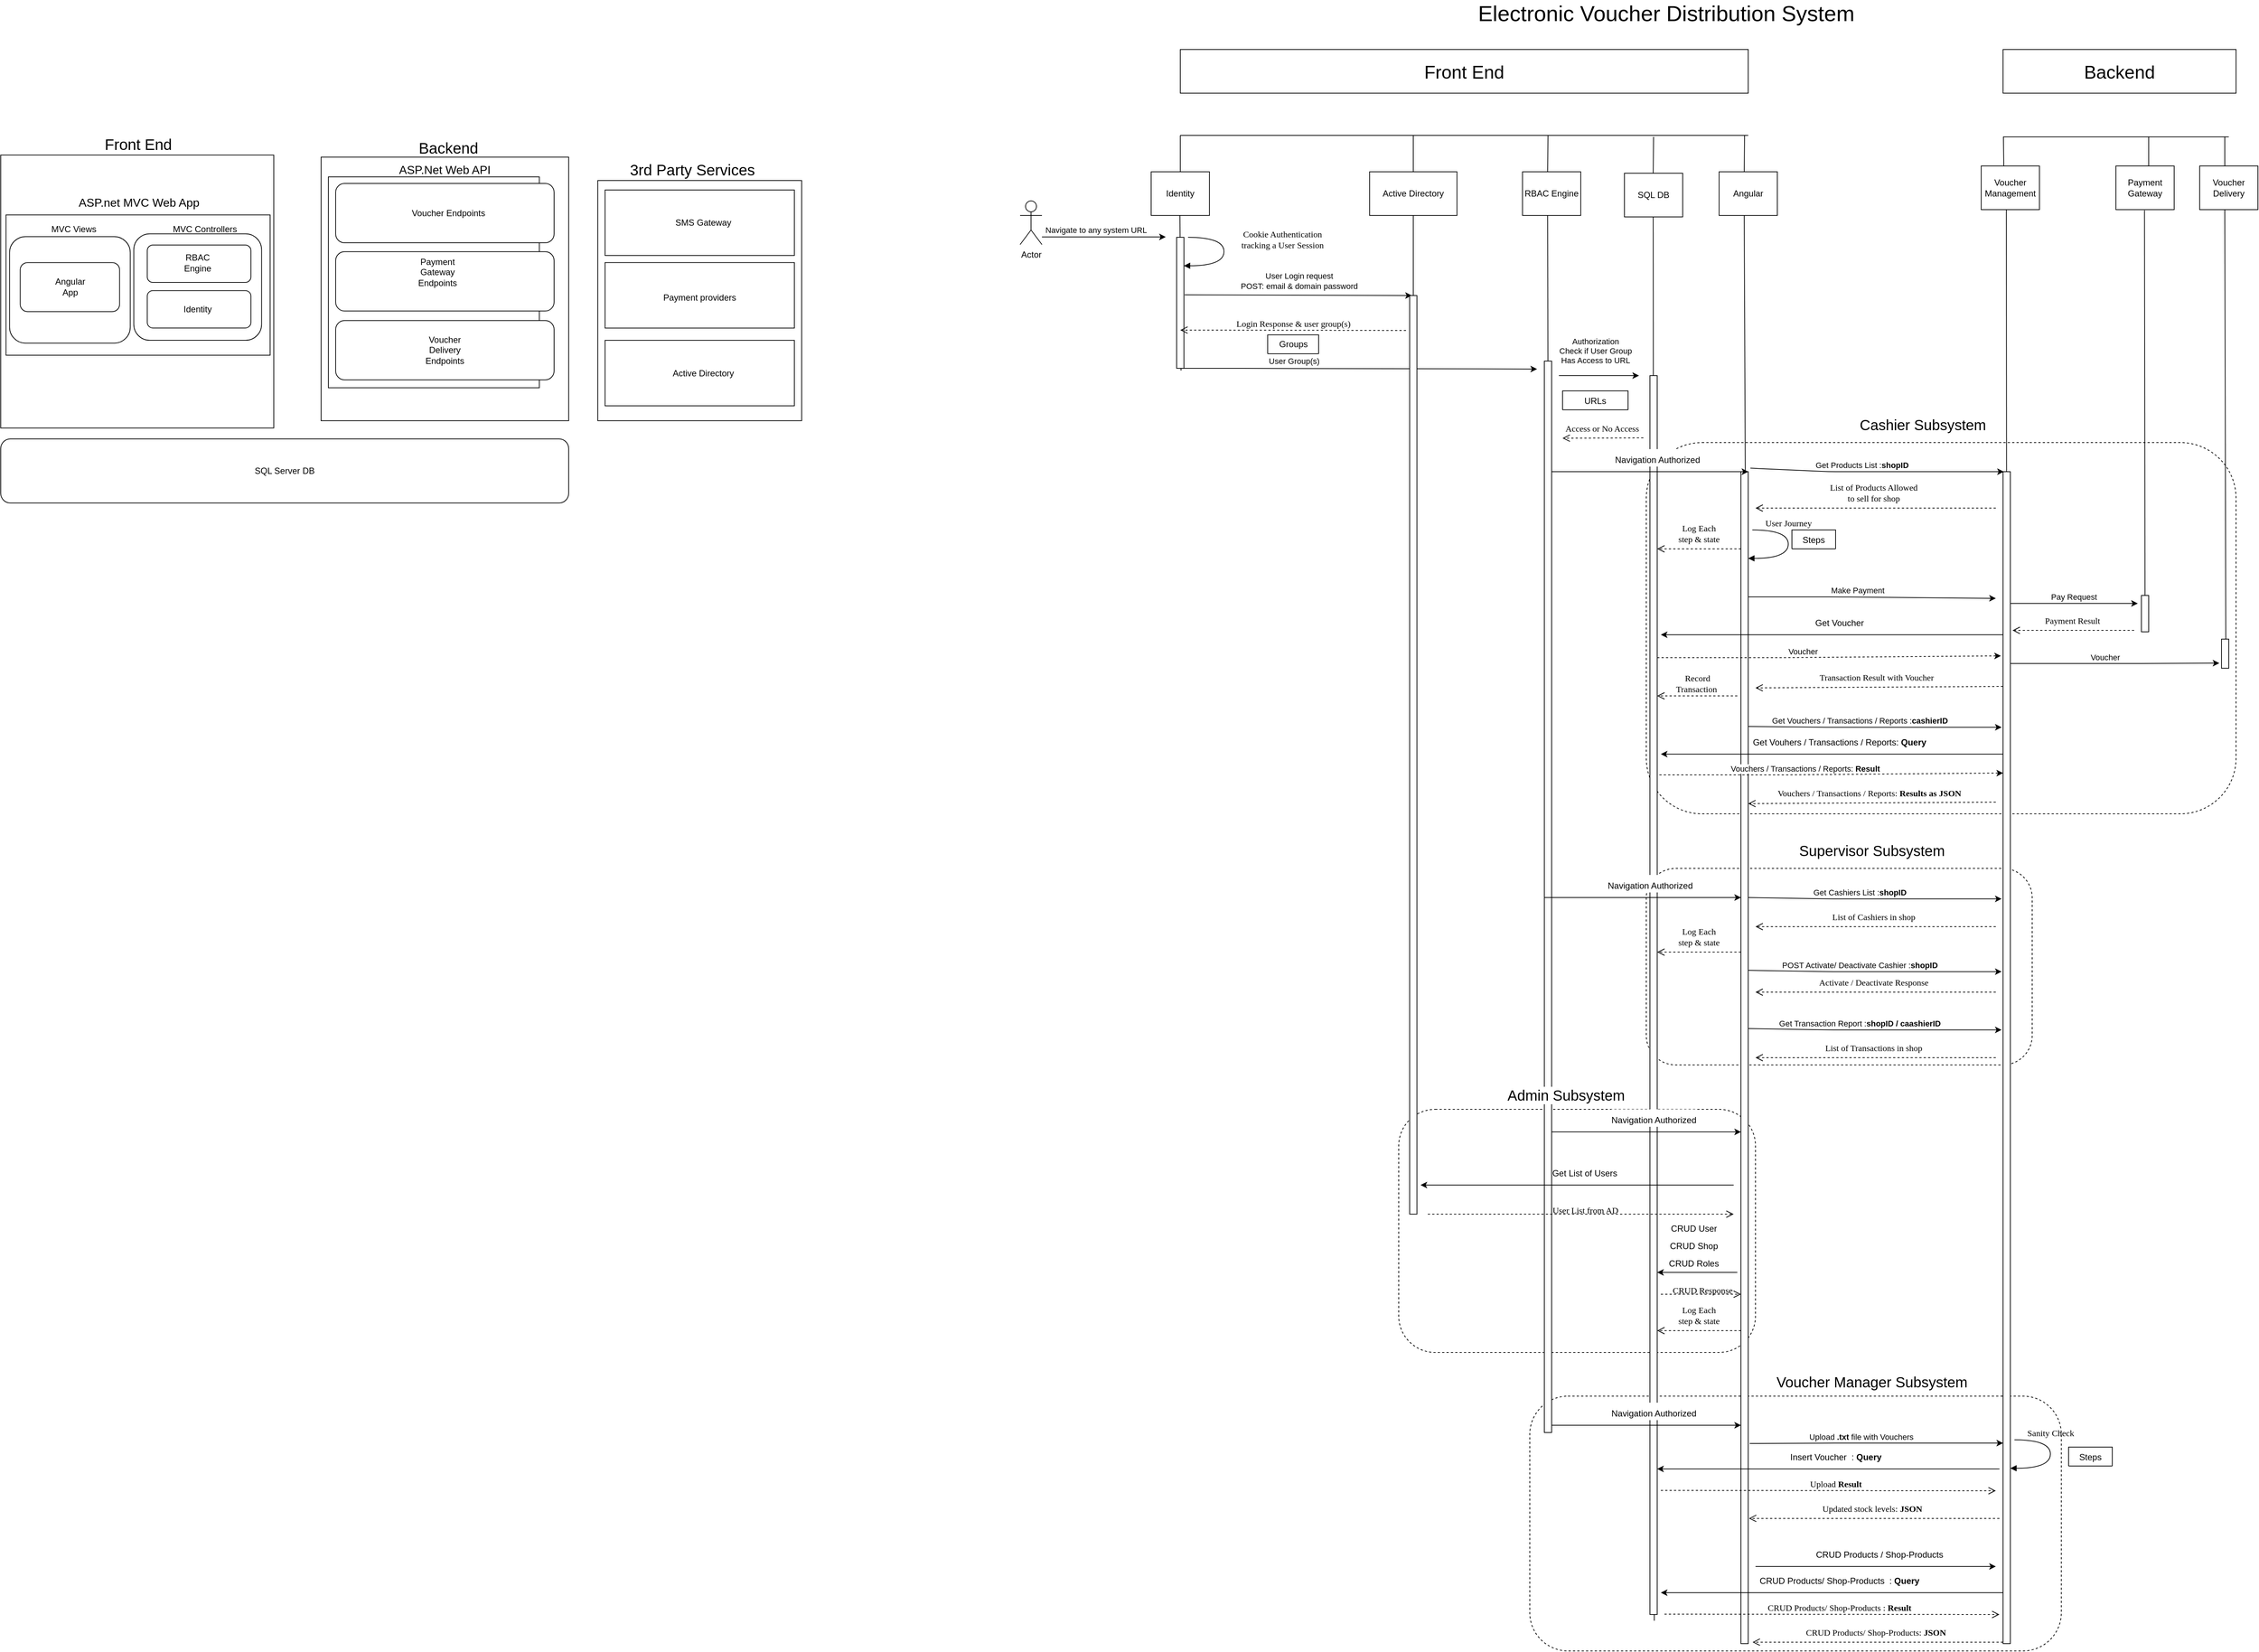 <mxfile version="14.8.2" type="github">
  <diagram name="Page-1" id="13e1069c-82ec-6db2-03f1-153e76fe0fe0">
    <mxGraphModel dx="3614" dy="758" grid="1" gridSize="10" guides="1" tooltips="1" connect="1" arrows="1" fold="1" page="1" pageScale="1" pageWidth="1100" pageHeight="850" background="none" math="0" shadow="0">
      <root>
        <mxCell id="0" />
        <mxCell id="1" parent="0" />
        <mxCell id="bgcfhRcrN70OolIX5EuU-1" value="" style="rounded=1;whiteSpace=wrap;html=1;dashed=1;strokeWidth=1;" vertex="1" parent="1">
          <mxGeometry x="-10" y="1930" width="730" height="350" as="geometry" />
        </mxCell>
        <mxCell id="qYF4PBTxODMIygtcWPnU-52" value="" style="rounded=0;whiteSpace=wrap;html=1;" parent="1" vertex="1">
          <mxGeometry x="-1290" y="260" width="280" height="330" as="geometry" />
        </mxCell>
        <mxCell id="eenLsQ4aqH-WwrhsEZGu-145" value="" style="rounded=1;whiteSpace=wrap;html=1;dashed=1;strokeWidth=1;" parent="1" vertex="1">
          <mxGeometry x="-190" y="1536" width="490" height="334" as="geometry" />
        </mxCell>
        <mxCell id="eenLsQ4aqH-WwrhsEZGu-140" value="" style="rounded=1;whiteSpace=wrap;html=1;dashed=1;strokeWidth=1;" parent="1" vertex="1">
          <mxGeometry x="150" y="1205" width="530" height="270" as="geometry" />
        </mxCell>
        <mxCell id="eenLsQ4aqH-WwrhsEZGu-64" value="" style="rounded=1;whiteSpace=wrap;html=1;dashed=1;strokeWidth=1;" parent="1" vertex="1">
          <mxGeometry x="150" y="620" width="810" height="510" as="geometry" />
        </mxCell>
        <mxCell id="eenLsQ4aqH-WwrhsEZGu-83" value="" style="endArrow=none;html=1;exitX=0.5;exitY=0.975;exitDx=0;exitDy=0;exitPerimeter=0;" parent="1" source="eenLsQ4aqH-WwrhsEZGu-71" edge="1">
          <mxGeometry width="50" height="50" relative="1" as="geometry">
            <mxPoint x="834" y="830" as="sourcePoint" />
            <mxPoint x="834.25" y="300.87" as="targetPoint" />
          </mxGeometry>
        </mxCell>
        <mxCell id="eenLsQ4aqH-WwrhsEZGu-84" value="" style="endArrow=none;html=1;exitX=0.6;exitY=1;exitDx=0;exitDy=0;exitPerimeter=0;" parent="1" source="eenLsQ4aqH-WwrhsEZGu-75" edge="1">
          <mxGeometry width="50" height="50" relative="1" as="geometry">
            <mxPoint x="945.25" y="828.13" as="sourcePoint" />
            <mxPoint x="944.5" y="300.0" as="targetPoint" />
          </mxGeometry>
        </mxCell>
        <mxCell id="eenLsQ4aqH-WwrhsEZGu-82" value="" style="endArrow=none;html=1;exitX=0.6;exitY=0.997;exitDx=0;exitDy=0;exitPerimeter=0;" parent="1" source="eenLsQ4aqH-WwrhsEZGu-60" edge="1">
          <mxGeometry width="50" height="50" relative="1" as="geometry">
            <mxPoint x="644.5" y="640" as="sourcePoint" />
            <mxPoint x="644.5" y="300" as="targetPoint" />
          </mxGeometry>
        </mxCell>
        <mxCell id="eenLsQ4aqH-WwrhsEZGu-1" value="Electronic Voucher Distribution System" style="text;html=1;strokeColor=none;fillColor=none;align=center;verticalAlign=middle;whiteSpace=wrap;rounded=0;fontSize=30;" parent="1" vertex="1">
          <mxGeometry x="-130" y="20" width="615" height="20" as="geometry" />
        </mxCell>
        <mxCell id="eenLsQ4aqH-WwrhsEZGu-3" value="Front End" style="rounded=0;whiteSpace=wrap;html=1;fontSize=25;" parent="1" vertex="1">
          <mxGeometry x="-490" y="80" width="780" height="60" as="geometry" />
        </mxCell>
        <mxCell id="eenLsQ4aqH-WwrhsEZGu-4" value="Backend" style="rounded=0;whiteSpace=wrap;html=1;fontSize=25;" parent="1" vertex="1">
          <mxGeometry x="640" y="80" width="320" height="60" as="geometry" />
        </mxCell>
        <mxCell id="eenLsQ4aqH-WwrhsEZGu-11" value="" style="endArrow=none;html=1;" parent="1" edge="1">
          <mxGeometry width="50" height="50" relative="1" as="geometry">
            <mxPoint x="640" y="200" as="sourcePoint" />
            <mxPoint x="950" y="200" as="targetPoint" />
            <Array as="points">
              <mxPoint x="800" y="200" />
            </Array>
          </mxGeometry>
        </mxCell>
        <mxCell id="eenLsQ4aqH-WwrhsEZGu-59" value="Voucher Management" style="rounded=0;whiteSpace=wrap;html=1;" parent="1" vertex="1">
          <mxGeometry x="610" y="240" width="80" height="60" as="geometry" />
        </mxCell>
        <mxCell id="eenLsQ4aqH-WwrhsEZGu-60" value="" style="html=1;points=[];perimeter=orthogonalPerimeter;rounded=0;shadow=0;comic=0;labelBackgroundColor=none;strokeWidth=1;fontFamily=Verdana;fontSize=12;align=center;" parent="1" vertex="1">
          <mxGeometry x="640" y="660" width="10" height="1610" as="geometry" />
        </mxCell>
        <mxCell id="eenLsQ4aqH-WwrhsEZGu-62" value="List of Products Allowed &lt;br&gt;to sell for shop" style="html=1;verticalAlign=bottom;endArrow=open;dashed=1;endSize=8;labelBackgroundColor=none;fontFamily=Verdana;fontSize=12;" parent="1" edge="1">
          <mxGeometry x="0.02" y="-4" relative="1" as="geometry">
            <mxPoint x="300" y="710" as="targetPoint" />
            <mxPoint x="630" y="710" as="sourcePoint" />
            <mxPoint as="offset" />
          </mxGeometry>
        </mxCell>
        <mxCell id="eenLsQ4aqH-WwrhsEZGu-67" value="Payment Gateway" style="rounded=0;whiteSpace=wrap;html=1;" parent="1" vertex="1">
          <mxGeometry x="795" y="240" width="80" height="60" as="geometry" />
        </mxCell>
        <mxCell id="eenLsQ4aqH-WwrhsEZGu-70" value="Voucher Delivery" style="rounded=0;whiteSpace=wrap;html=1;" parent="1" vertex="1">
          <mxGeometry x="910" y="240" width="80" height="60" as="geometry" />
        </mxCell>
        <mxCell id="eenLsQ4aqH-WwrhsEZGu-71" value="" style="html=1;points=[];perimeter=orthogonalPerimeter;rounded=0;shadow=0;comic=0;labelBackgroundColor=none;strokeWidth=1;fontFamily=Verdana;fontSize=12;align=center;" parent="1" vertex="1">
          <mxGeometry x="830" y="830" width="10" height="50" as="geometry" />
        </mxCell>
        <mxCell id="eenLsQ4aqH-WwrhsEZGu-74" value="Payment Result" style="html=1;verticalAlign=bottom;endArrow=open;dashed=1;endSize=8;labelBackgroundColor=none;fontFamily=Verdana;fontSize=12;" parent="1" edge="1">
          <mxGeometry x="0.02" y="-4" relative="1" as="geometry">
            <mxPoint x="653" y="878" as="targetPoint" />
            <mxPoint x="820" y="878" as="sourcePoint" />
            <mxPoint as="offset" />
          </mxGeometry>
        </mxCell>
        <mxCell id="eenLsQ4aqH-WwrhsEZGu-75" value="" style="html=1;points=[];perimeter=orthogonalPerimeter;rounded=0;shadow=0;comic=0;labelBackgroundColor=none;strokeWidth=1;fontFamily=Verdana;fontSize=12;align=center;" parent="1" vertex="1">
          <mxGeometry x="940" y="890" width="10" height="40" as="geometry" />
        </mxCell>
        <mxCell id="eenLsQ4aqH-WwrhsEZGu-76" value="" style="endArrow=classic;html=1;entryX=-0.3;entryY=0.475;entryDx=0;entryDy=0;entryPerimeter=0;" parent="1" edge="1">
          <mxGeometry width="50" height="50" relative="1" as="geometry">
            <mxPoint x="650" y="923.5" as="sourcePoint" />
            <mxPoint x="937" y="923" as="targetPoint" />
            <Array as="points">
              <mxPoint x="710" y="923.5" />
              <mxPoint x="820" y="923.5" />
            </Array>
          </mxGeometry>
        </mxCell>
        <mxCell id="eenLsQ4aqH-WwrhsEZGu-77" value="Voucher" style="edgeLabel;html=1;align=center;verticalAlign=middle;resizable=0;points=[];" parent="eenLsQ4aqH-WwrhsEZGu-76" vertex="1" connectable="0">
          <mxGeometry x="-0.238" y="-1" relative="1" as="geometry">
            <mxPoint x="20" y="-10" as="offset" />
          </mxGeometry>
        </mxCell>
        <mxCell id="eenLsQ4aqH-WwrhsEZGu-80" value="Transaction Result with Voucher" style="html=1;verticalAlign=bottom;endArrow=open;dashed=1;endSize=8;labelBackgroundColor=none;fontFamily=Verdana;fontSize=12;" parent="1" edge="1">
          <mxGeometry x="0.02" y="-4" relative="1" as="geometry">
            <mxPoint x="300" y="957" as="targetPoint" />
            <mxPoint x="640" y="955" as="sourcePoint" />
            <mxPoint as="offset" />
          </mxGeometry>
        </mxCell>
        <mxCell id="eenLsQ4aqH-WwrhsEZGu-61" value="" style="endArrow=classic;html=1;entryX=0.1;entryY=0;entryDx=0;entryDy=0;entryPerimeter=0;exitX=1.3;exitY=-0.003;exitDx=0;exitDy=0;exitPerimeter=0;" parent="1" source="eenLsQ4aqH-WwrhsEZGu-57" target="eenLsQ4aqH-WwrhsEZGu-60" edge="1">
          <mxGeometry x="290" y="251" width="50" height="50" as="geometry">
            <mxPoint x="340" y="660" as="sourcePoint" />
            <mxPoint x="550" y="660" as="targetPoint" />
            <Array as="points">
              <mxPoint x="400" y="660" />
            </Array>
          </mxGeometry>
        </mxCell>
        <mxCell id="eenLsQ4aqH-WwrhsEZGu-63" value="Get Products List :&lt;b&gt;shopID&lt;/b&gt;" style="edgeLabel;html=1;align=center;verticalAlign=middle;resizable=0;points=[];" parent="eenLsQ4aqH-WwrhsEZGu-61" vertex="1" connectable="0">
          <mxGeometry x="-0.238" y="-1" relative="1" as="geometry">
            <mxPoint x="20" y="-10" as="offset" />
          </mxGeometry>
        </mxCell>
        <mxCell id="eenLsQ4aqH-WwrhsEZGu-66" value="User Journey" style="html=1;verticalAlign=bottom;endArrow=block;labelBackgroundColor=none;fontFamily=Verdana;fontSize=12;elbow=vertical;edgeStyle=orthogonalEdgeStyle;curved=1;exitX=1.066;exitY=0.713;exitPerimeter=0;" parent="1" edge="1">
          <mxGeometry as="geometry">
            <mxPoint x="295.66" y="740.01" as="sourcePoint" />
            <mxPoint x="290" y="779.1" as="targetPoint" />
            <Array as="points">
              <mxPoint x="345" y="740.1" />
              <mxPoint x="345" y="779.1" />
            </Array>
            <mxPoint x="52" y="-20" as="offset" />
          </mxGeometry>
        </mxCell>
        <mxCell id="eenLsQ4aqH-WwrhsEZGu-72" value="" style="endArrow=classic;html=1;" parent="1" edge="1">
          <mxGeometry x="300" y="242" width="50" height="50" as="geometry">
            <mxPoint x="290" y="832" as="sourcePoint" />
            <mxPoint x="630" y="834" as="targetPoint" />
            <Array as="points">
              <mxPoint x="410" y="832" />
            </Array>
          </mxGeometry>
        </mxCell>
        <mxCell id="eenLsQ4aqH-WwrhsEZGu-73" value="Make Payment" style="edgeLabel;html=1;align=center;verticalAlign=middle;resizable=0;points=[];" parent="eenLsQ4aqH-WwrhsEZGu-72" vertex="1" connectable="0">
          <mxGeometry x="-0.238" y="-1" relative="1" as="geometry">
            <mxPoint x="20" y="-10" as="offset" />
          </mxGeometry>
        </mxCell>
        <mxCell id="eenLsQ4aqH-WwrhsEZGu-100" value="" style="endArrow=none;html=1;" parent="1" edge="1">
          <mxGeometry x="605.5" y="210" width="50" height="50" as="geometry">
            <mxPoint x="641" y="240" as="sourcePoint" />
            <mxPoint x="640.5" y="200" as="targetPoint" />
          </mxGeometry>
        </mxCell>
        <mxCell id="eenLsQ4aqH-WwrhsEZGu-101" value="" style="endArrow=none;html=1;" parent="1" edge="1">
          <mxGeometry x="804.5" y="210" width="50" height="50" as="geometry">
            <mxPoint x="840" y="240" as="sourcePoint" />
            <mxPoint x="840" y="200" as="targetPoint" />
          </mxGeometry>
        </mxCell>
        <mxCell id="eenLsQ4aqH-WwrhsEZGu-102" value="" style="endArrow=none;html=1;" parent="1" edge="1">
          <mxGeometry x="909" y="210" width="50" height="50" as="geometry">
            <mxPoint x="944.5" y="240" as="sourcePoint" />
            <mxPoint x="944.5" y="200" as="targetPoint" />
          </mxGeometry>
        </mxCell>
        <mxCell id="eenLsQ4aqH-WwrhsEZGu-65" value="Cashier Subsystem" style="text;html=1;strokeColor=none;fillColor=none;align=center;verticalAlign=middle;whiteSpace=wrap;rounded=0;fontSize=20;labelBackgroundColor=#ffffff;" parent="1" vertex="1">
          <mxGeometry x="330" y="575" width="400" height="40" as="geometry" />
        </mxCell>
        <mxCell id="eenLsQ4aqH-WwrhsEZGu-34" value="" style="endArrow=classic;html=1;exitX=1.1;exitY=0.439;exitDx=0;exitDy=0;exitPerimeter=0;" parent="1" source="eenLsQ4aqH-WwrhsEZGu-32" edge="1">
          <mxGeometry x="-680" y="214" width="50" height="50" as="geometry">
            <mxPoint x="-440" y="418" as="sourcePoint" />
            <mxPoint x="-172" y="418" as="targetPoint" />
          </mxGeometry>
        </mxCell>
        <mxCell id="eenLsQ4aqH-WwrhsEZGu-35" value="User Login request&lt;br&gt;POST: email &amp;amp; domain password" style="edgeLabel;html=1;align=center;verticalAlign=middle;resizable=0;points=[];" parent="eenLsQ4aqH-WwrhsEZGu-34" vertex="1" connectable="0">
          <mxGeometry x="0.028" y="1" relative="1" as="geometry">
            <mxPoint x="-4" y="-19" as="offset" />
          </mxGeometry>
        </mxCell>
        <mxCell id="eenLsQ4aqH-WwrhsEZGu-26" value="Actor" style="shape=umlActor;verticalLabelPosition=bottom;verticalAlign=top;html=1;outlineConnect=0;" parent="1" vertex="1">
          <mxGeometry x="-710" y="288" width="30" height="60" as="geometry" />
        </mxCell>
        <mxCell id="eenLsQ4aqH-WwrhsEZGu-27" value="" style="endArrow=classic;html=1;" parent="1" edge="1">
          <mxGeometry x="-710" y="207.5" width="50" height="50" as="geometry">
            <mxPoint x="-680" y="337.5" as="sourcePoint" />
            <mxPoint x="-510" y="337.5" as="targetPoint" />
          </mxGeometry>
        </mxCell>
        <mxCell id="eenLsQ4aqH-WwrhsEZGu-28" value="Navigate to any system URL" style="edgeLabel;html=1;align=center;verticalAlign=middle;resizable=0;points=[];" parent="eenLsQ4aqH-WwrhsEZGu-27" vertex="1" connectable="0">
          <mxGeometry x="-0.074" y="2" relative="1" as="geometry">
            <mxPoint x="-5" y="-8" as="offset" />
          </mxGeometry>
        </mxCell>
        <mxCell id="eenLsQ4aqH-WwrhsEZGu-17" value="" style="endArrow=none;html=1;" parent="1" edge="1">
          <mxGeometry x="-710" y="208" width="50" height="50" as="geometry">
            <mxPoint x="-490" y="248" as="sourcePoint" />
            <mxPoint x="-490" y="198" as="targetPoint" />
          </mxGeometry>
        </mxCell>
        <mxCell id="eenLsQ4aqH-WwrhsEZGu-20" value="Identity" style="rounded=0;whiteSpace=wrap;html=1;" parent="1" vertex="1">
          <mxGeometry x="-530" y="248" width="80" height="60" as="geometry" />
        </mxCell>
        <mxCell id="eenLsQ4aqH-WwrhsEZGu-24" value="" style="endArrow=none;html=1;exitX=0.6;exitY=1.017;exitDx=0;exitDy=0;exitPerimeter=0;" parent="1" source="eenLsQ4aqH-WwrhsEZGu-32" edge="1">
          <mxGeometry x="-710" y="208" width="50" height="50" as="geometry">
            <mxPoint x="-490.5" y="568" as="sourcePoint" />
            <mxPoint x="-490.5" y="308" as="targetPoint" />
          </mxGeometry>
        </mxCell>
        <mxCell id="eenLsQ4aqH-WwrhsEZGu-32" value="" style="html=1;points=[];perimeter=orthogonalPerimeter;rounded=0;shadow=0;comic=0;labelBackgroundColor=none;strokeWidth=1;fontFamily=Verdana;fontSize=12;align=center;" parent="1" vertex="1">
          <mxGeometry x="-495" y="338" width="10" height="180" as="geometry" />
        </mxCell>
        <mxCell id="eenLsQ4aqH-WwrhsEZGu-31" value="Cookie Authentication &lt;br&gt;tracking a User Session" style="html=1;verticalAlign=bottom;endArrow=block;labelBackgroundColor=none;fontFamily=Verdana;fontSize=12;elbow=vertical;edgeStyle=orthogonalEdgeStyle;curved=1;exitX=1.066;exitY=0.713;exitPerimeter=0;" parent="1" edge="1">
          <mxGeometry x="-430" y="8" as="geometry">
            <mxPoint x="-479.34" y="338.01" as="sourcePoint" />
            <mxPoint x="-485" y="377.1" as="targetPoint" />
            <Array as="points">
              <mxPoint x="-430" y="338.1" />
              <mxPoint x="-430" y="377.1" />
            </Array>
            <mxPoint x="132" as="offset" />
          </mxGeometry>
        </mxCell>
        <mxCell id="eenLsQ4aqH-WwrhsEZGu-41" value="" style="endArrow=classic;html=1;" parent="1" edge="1">
          <mxGeometry x="-710" y="238" width="50" height="50" as="geometry">
            <mxPoint x="-485" y="518" as="sourcePoint" />
            <mxPoint y="519" as="targetPoint" />
            <Array as="points">
              <mxPoint x="-415" y="518" />
            </Array>
          </mxGeometry>
        </mxCell>
        <mxCell id="eenLsQ4aqH-WwrhsEZGu-48" value="User Group(s)" style="edgeLabel;html=1;align=center;verticalAlign=middle;resizable=0;points=[];" parent="eenLsQ4aqH-WwrhsEZGu-41" vertex="1" connectable="0">
          <mxGeometry x="-0.368" y="1" relative="1" as="geometry">
            <mxPoint x="-3" y="-9" as="offset" />
          </mxGeometry>
        </mxCell>
        <mxCell id="eenLsQ4aqH-WwrhsEZGu-10" value="" style="endArrow=none;html=1;" parent="1" edge="1">
          <mxGeometry x="-710" y="198" width="50" height="50" as="geometry">
            <mxPoint x="-490" y="198" as="sourcePoint" />
            <mxPoint x="290" y="198" as="targetPoint" />
            <Array as="points">
              <mxPoint x="-250" y="198" />
            </Array>
          </mxGeometry>
        </mxCell>
        <mxCell id="eenLsQ4aqH-WwrhsEZGu-96" value="" style="endArrow=none;html=1;" parent="1" edge="1">
          <mxGeometry x="-710" y="198" width="50" height="50" as="geometry">
            <mxPoint x="-170" y="248" as="sourcePoint" />
            <mxPoint x="-170" y="198" as="targetPoint" />
          </mxGeometry>
        </mxCell>
        <mxCell id="eenLsQ4aqH-WwrhsEZGu-49" value="" style="endArrow=none;html=1;" parent="1" edge="1">
          <mxGeometry x="250" y="208" width="50" height="50" as="geometry">
            <mxPoint x="284.5" y="248" as="sourcePoint" />
            <mxPoint x="285" y="198" as="targetPoint" />
          </mxGeometry>
        </mxCell>
        <mxCell id="eenLsQ4aqH-WwrhsEZGu-50" value="Angular" style="rounded=0;whiteSpace=wrap;html=1;container=0;" parent="1" vertex="1">
          <mxGeometry x="250" y="248" width="80" height="60" as="geometry" />
        </mxCell>
        <mxCell id="eenLsQ4aqH-WwrhsEZGu-51" value="" style="endArrow=none;html=1;exitX=0.6;exitY=0.007;exitDx=0;exitDy=0;exitPerimeter=0;" parent="1" source="eenLsQ4aqH-WwrhsEZGu-57" edge="1">
          <mxGeometry x="250" y="208" width="50" height="50" as="geometry">
            <mxPoint x="284.5" y="648" as="sourcePoint" />
            <mxPoint x="284.5" y="308" as="targetPoint" />
          </mxGeometry>
        </mxCell>
        <mxCell id="eenLsQ4aqH-WwrhsEZGu-57" value="" style="html=1;points=[];perimeter=orthogonalPerimeter;rounded=0;shadow=0;comic=0;labelBackgroundColor=none;strokeWidth=1;fontFamily=Verdana;fontSize=12;align=center;container=0;" parent="1" vertex="1">
          <mxGeometry x="280" y="660" width="10" height="1610" as="geometry" />
        </mxCell>
        <mxCell id="eenLsQ4aqH-WwrhsEZGu-18" value="" style="endArrow=none;html=1;" parent="1" edge="1">
          <mxGeometry x="-20" y="208" width="50" height="50" as="geometry">
            <mxPoint x="14.5" y="248" as="sourcePoint" />
            <mxPoint x="15" y="198" as="targetPoint" />
          </mxGeometry>
        </mxCell>
        <mxCell id="eenLsQ4aqH-WwrhsEZGu-21" value="RBAC Engine" style="rounded=0;whiteSpace=wrap;html=1;" parent="1" vertex="1">
          <mxGeometry x="-20" y="248" width="80" height="60" as="geometry" />
        </mxCell>
        <mxCell id="eenLsQ4aqH-WwrhsEZGu-40" value="" style="endArrow=none;html=1;" parent="1" edge="1">
          <mxGeometry x="-20" y="208" width="50" height="50" as="geometry">
            <mxPoint x="15" y="548" as="sourcePoint" />
            <mxPoint x="14.5" y="308" as="targetPoint" />
          </mxGeometry>
        </mxCell>
        <mxCell id="eenLsQ4aqH-WwrhsEZGu-43" value="Authorization&lt;br&gt;Check if User Group&lt;br&gt;Has Access to URL" style="edgeLabel;html=1;align=center;verticalAlign=middle;resizable=0;points=[];" parent="1" vertex="1" connectable="0">
          <mxGeometry x="79.999" y="493.996" as="geometry" />
        </mxCell>
        <mxCell id="eenLsQ4aqH-WwrhsEZGu-52" value="" style="endArrow=classic;html=1;" parent="1" edge="1">
          <mxGeometry x="-20" y="208" width="50" height="50" as="geometry">
            <mxPoint x="30" y="528" as="sourcePoint" />
            <mxPoint x="140" y="528" as="targetPoint" />
            <Array as="points" />
          </mxGeometry>
        </mxCell>
        <mxCell id="eenLsQ4aqH-WwrhsEZGu-56" value="" style="html=1;points=[];perimeter=orthogonalPerimeter;rounded=0;shadow=0;comic=0;labelBackgroundColor=none;strokeWidth=1;fontFamily=Verdana;fontSize=12;align=center;" parent="1" vertex="1">
          <mxGeometry x="10" y="508" width="10" height="1472" as="geometry" />
        </mxCell>
        <mxCell id="eenLsQ4aqH-WwrhsEZGu-22" value="Active Directory" style="rounded=0;whiteSpace=wrap;html=1;" parent="1" vertex="1">
          <mxGeometry x="-230" y="248" width="120" height="60" as="geometry" />
        </mxCell>
        <mxCell id="eenLsQ4aqH-WwrhsEZGu-23" value="" style="endArrow=none;html=1;" parent="1" edge="1">
          <mxGeometry x="-230" y="248" width="50" height="50" as="geometry">
            <mxPoint x="-170" y="468" as="sourcePoint" />
            <mxPoint x="-170" y="308" as="targetPoint" />
          </mxGeometry>
        </mxCell>
        <mxCell id="eenLsQ4aqH-WwrhsEZGu-37" value="" style="html=1;points=[];perimeter=orthogonalPerimeter;rounded=0;shadow=0;comic=0;labelBackgroundColor=none;strokeWidth=1;fontFamily=Verdana;fontSize=12;align=center;" parent="1" vertex="1">
          <mxGeometry x="-175" y="418" width="10" height="1262" as="geometry" />
        </mxCell>
        <mxCell id="eenLsQ4aqH-WwrhsEZGu-39" value="Login Response &amp;amp; user group(s)" style="html=1;verticalAlign=bottom;endArrow=open;dashed=1;endSize=8;labelBackgroundColor=none;fontFamily=Verdana;fontSize=12;entryX=0.5;entryY=0.708;entryDx=0;entryDy=0;entryPerimeter=0;" parent="1" target="eenLsQ4aqH-WwrhsEZGu-32" edge="1">
          <mxGeometry x="-230" y="248" as="geometry">
            <mxPoint x="-400" y="465.5" as="targetPoint" />
            <mxPoint x="-180" y="466" as="sourcePoint" />
            <mxPoint as="offset" />
          </mxGeometry>
        </mxCell>
        <mxCell id="eenLsQ4aqH-WwrhsEZGu-116" value="SQL DB" style="rounded=0;whiteSpace=wrap;html=1;container=0;" parent="1" vertex="1">
          <mxGeometry x="120" y="250" width="80" height="60" as="geometry" />
        </mxCell>
        <mxCell id="eenLsQ4aqH-WwrhsEZGu-117" value="" style="endArrow=none;html=1;" parent="1" edge="1">
          <mxGeometry x="125" y="210" width="50" height="50" as="geometry">
            <mxPoint x="159.5" y="250" as="sourcePoint" />
            <mxPoint x="160" y="200" as="targetPoint" />
          </mxGeometry>
        </mxCell>
        <mxCell id="eenLsQ4aqH-WwrhsEZGu-118" value="" style="endArrow=none;html=1;exitX=0.6;exitY=1.005;exitDx=0;exitDy=0;exitPerimeter=0;" parent="1" source="eenLsQ4aqH-WwrhsEZGu-119" edge="1">
          <mxGeometry x="125" y="210" width="50" height="50" as="geometry">
            <mxPoint x="159.5" y="650" as="sourcePoint" />
            <mxPoint x="159.5" y="310" as="targetPoint" />
          </mxGeometry>
        </mxCell>
        <mxCell id="eenLsQ4aqH-WwrhsEZGu-119" value="" style="html=1;points=[];perimeter=orthogonalPerimeter;rounded=0;shadow=0;comic=0;labelBackgroundColor=none;strokeWidth=1;fontFamily=Verdana;fontSize=12;align=center;container=0;" parent="1" vertex="1">
          <mxGeometry x="155" y="528" width="10" height="1702" as="geometry" />
        </mxCell>
        <mxCell id="eenLsQ4aqH-WwrhsEZGu-120" value="Access or No Access" style="html=1;verticalAlign=bottom;endArrow=open;dashed=1;endSize=8;labelBackgroundColor=none;fontFamily=Verdana;fontSize=12;exitX=0.1;exitY=0.172;exitDx=0;exitDy=0;exitPerimeter=0;" parent="1" edge="1">
          <mxGeometry x="0.02" y="-4" relative="1" as="geometry">
            <mxPoint x="35" y="614" as="targetPoint" />
            <mxPoint x="146" y="613.5" as="sourcePoint" />
            <mxPoint as="offset" />
          </mxGeometry>
        </mxCell>
        <mxCell id="eenLsQ4aqH-WwrhsEZGu-121" value="" style="endArrow=classic;html=1;" parent="1" edge="1">
          <mxGeometry x="-30" y="340" width="50" height="50" as="geometry">
            <mxPoint x="20" y="660" as="sourcePoint" />
            <mxPoint x="290" y="660" as="targetPoint" />
            <Array as="points" />
          </mxGeometry>
        </mxCell>
        <mxCell id="eenLsQ4aqH-WwrhsEZGu-122" value="&lt;font style=&quot;font-size: 12px&quot;&gt;Navigation Authorized&lt;/font&gt;" style="edgeLabel;html=1;align=center;verticalAlign=middle;resizable=0;points=[];fontSize=20;" parent="eenLsQ4aqH-WwrhsEZGu-121" vertex="1" connectable="0">
          <mxGeometry relative="1" as="geometry">
            <mxPoint x="10" y="-20" as="offset" />
          </mxGeometry>
        </mxCell>
        <mxCell id="eenLsQ4aqH-WwrhsEZGu-123" value="Log Each &lt;br&gt;step &amp;amp; state" style="html=1;verticalAlign=bottom;endArrow=open;dashed=1;endSize=8;labelBackgroundColor=none;fontFamily=Verdana;fontSize=12;" parent="1" edge="1">
          <mxGeometry x="0.02" y="-4" relative="1" as="geometry">
            <mxPoint x="165" y="766.0" as="targetPoint" />
            <mxPoint x="280" y="766" as="sourcePoint" />
            <mxPoint as="offset" />
          </mxGeometry>
        </mxCell>
        <mxCell id="eenLsQ4aqH-WwrhsEZGu-124" value="Record &lt;br&gt;Transaction&amp;nbsp;" style="html=1;verticalAlign=bottom;endArrow=open;dashed=1;endSize=8;labelBackgroundColor=none;fontFamily=Verdana;fontSize=12;" parent="1" edge="1">
          <mxGeometry relative="1" as="geometry">
            <mxPoint x="165" y="968" as="targetPoint" />
            <mxPoint x="275" y="968" as="sourcePoint" />
            <mxPoint as="offset" />
          </mxGeometry>
        </mxCell>
        <mxCell id="eenLsQ4aqH-WwrhsEZGu-44" value="Groups" style="swimlane;fontStyle=0;childLayout=stackLayout;horizontal=1;startSize=26;horizontalStack=0;resizeParent=1;resizeParentMax=0;resizeLast=0;collapsible=1;marginBottom=0;labelBackgroundColor=#ffffff;html=1;" parent="1" vertex="1" collapsed="1">
          <mxGeometry x="-370" y="472" width="70" height="26" as="geometry">
            <mxRectangle x="-370" y="472" width="140" height="80" as="alternateBounds" />
          </mxGeometry>
        </mxCell>
        <mxCell id="eenLsQ4aqH-WwrhsEZGu-45" value="Cashier&#xa;Supervisor&#xa;Admin" style="text;strokeColor=none;fillColor=none;align=left;verticalAlign=top;spacingLeft=4;spacingRight=4;overflow=hidden;rotatable=0;points=[[0,0.5],[1,0.5]];portConstraint=eastwest;labelBackgroundColor=#ffffff;" parent="eenLsQ4aqH-WwrhsEZGu-44" vertex="1">
          <mxGeometry y="26" width="70" height="54" as="geometry" />
        </mxCell>
        <mxCell id="eenLsQ4aqH-WwrhsEZGu-54" value="URLs" style="swimlane;fontStyle=0;childLayout=stackLayout;horizontal=1;startSize=26;horizontalStack=0;resizeParent=1;resizeParentMax=0;resizeLast=0;collapsible=1;marginBottom=0;labelBackgroundColor=#FFFFFF;" parent="1" vertex="1" collapsed="1">
          <mxGeometry x="35" y="549" width="90" height="26" as="geometry">
            <mxRectangle x="35" y="549" width="140" height="420" as="alternateBounds" />
          </mxGeometry>
        </mxCell>
        <mxCell id="eenLsQ4aqH-WwrhsEZGu-55" value="Cashier&#xa;    /Shop/Index&#xa;    /Shop/Cart&#xa;    /Shop/Pay&#xa;    /Shop/Voucher&#xa;    /Shop/PrintReciept&#xa;    /Shop/Reports&#xa;    /Shop/DayEnd&#xa;&#xa;Supervisor&#xa;    /Supervisor/Index&#xa;    /Supervisor/Shop&#xa;    /Supervisor/Reports&#xa;&#xa;Admin&#xa;    /Admin/Index&#xa;    /Admin/Users&#xa;    /Admin/Roles&#xa;    /Admin/Shops&#xa;    /Admin/Cashiers&#xa;    /Admin/Supervisors&#xa;    /Admin/Finance&#xa;&#xa;" style="text;strokeColor=none;fillColor=none;align=left;verticalAlign=top;spacingLeft=4;spacingRight=4;overflow=hidden;rotatable=0;points=[[0,0.5],[1,0.5]];portConstraint=eastwest;labelBackgroundColor=#ffffff;whiteSpace=wrap;" parent="eenLsQ4aqH-WwrhsEZGu-54" vertex="1">
          <mxGeometry y="26" width="90" height="394" as="geometry" />
        </mxCell>
        <mxCell id="eenLsQ4aqH-WwrhsEZGu-126" value="" style="endArrow=classic;html=1;entryX=0.1;entryY=0;entryDx=0;entryDy=0;entryPerimeter=0;exitX=1.3;exitY=-0.003;exitDx=0;exitDy=0;exitPerimeter=0;" parent="1" edge="1">
          <mxGeometry x="287" y="602.17" width="50" height="50" as="geometry">
            <mxPoint x="290" y="1010" as="sourcePoint" />
            <mxPoint x="638" y="1011.17" as="targetPoint" />
            <Array as="points">
              <mxPoint x="397" y="1011.17" />
            </Array>
          </mxGeometry>
        </mxCell>
        <mxCell id="eenLsQ4aqH-WwrhsEZGu-127" value="Get Vouchers / Transactions / Reports :&lt;b&gt;cashierID&lt;/b&gt;" style="edgeLabel;html=1;align=center;verticalAlign=middle;resizable=0;points=[];" parent="eenLsQ4aqH-WwrhsEZGu-126" vertex="1" connectable="0">
          <mxGeometry x="-0.238" y="-1" relative="1" as="geometry">
            <mxPoint x="20" y="-10" as="offset" />
          </mxGeometry>
        </mxCell>
        <mxCell id="eenLsQ4aqH-WwrhsEZGu-128" value="Vouchers / Transactions / Reports: &lt;b&gt;Results as JSON&lt;/b&gt;" style="html=1;verticalAlign=bottom;endArrow=open;dashed=1;endSize=8;labelBackgroundColor=none;fontFamily=Verdana;fontSize=12;" parent="1" edge="1">
          <mxGeometry x="0.02" y="-4" relative="1" as="geometry">
            <mxPoint x="290" y="1116" as="targetPoint" />
            <mxPoint x="630" y="1114" as="sourcePoint" />
            <mxPoint as="offset" />
          </mxGeometry>
        </mxCell>
        <mxCell id="eenLsQ4aqH-WwrhsEZGu-129" value="" style="endArrow=classic;html=1;" parent="1" edge="1">
          <mxGeometry x="-40" y="925" width="50" height="50" as="geometry">
            <mxPoint x="10" y="1245" as="sourcePoint" />
            <mxPoint x="280" y="1245" as="targetPoint" />
            <Array as="points" />
          </mxGeometry>
        </mxCell>
        <mxCell id="eenLsQ4aqH-WwrhsEZGu-130" value="&lt;font style=&quot;font-size: 12px&quot;&gt;Navigation Authorized&lt;/font&gt;" style="edgeLabel;html=1;align=center;verticalAlign=middle;resizable=0;points=[];fontSize=20;" parent="eenLsQ4aqH-WwrhsEZGu-129" vertex="1" connectable="0">
          <mxGeometry relative="1" as="geometry">
            <mxPoint x="10" y="-20" as="offset" />
          </mxGeometry>
        </mxCell>
        <mxCell id="eenLsQ4aqH-WwrhsEZGu-131" value="" style="endArrow=classic;html=1;entryX=0.1;entryY=0;entryDx=0;entryDy=0;entryPerimeter=0;exitX=1.3;exitY=-0.003;exitDx=0;exitDy=0;exitPerimeter=0;" parent="1" edge="1">
          <mxGeometry x="287" y="837.86" width="50" height="50" as="geometry">
            <mxPoint x="290" y="1245" as="sourcePoint" />
            <mxPoint x="638" y="1246.86" as="targetPoint" />
            <Array as="points">
              <mxPoint x="397" y="1246.86" />
            </Array>
          </mxGeometry>
        </mxCell>
        <mxCell id="eenLsQ4aqH-WwrhsEZGu-132" value="Get Cashiers List :&lt;b&gt;shopID&lt;/b&gt;" style="edgeLabel;html=1;align=center;verticalAlign=middle;resizable=0;points=[];" parent="eenLsQ4aqH-WwrhsEZGu-131" vertex="1" connectable="0">
          <mxGeometry x="-0.238" y="-1" relative="1" as="geometry">
            <mxPoint x="20" y="-10" as="offset" />
          </mxGeometry>
        </mxCell>
        <mxCell id="eenLsQ4aqH-WwrhsEZGu-133" value="List of Cashiers in&amp;nbsp;shop" style="html=1;verticalAlign=bottom;endArrow=open;dashed=1;endSize=8;labelBackgroundColor=none;fontFamily=Verdana;fontSize=12;" parent="1" edge="1">
          <mxGeometry x="0.02" y="-4" relative="1" as="geometry">
            <mxPoint x="300" y="1285" as="targetPoint" />
            <mxPoint x="630" y="1285" as="sourcePoint" />
            <mxPoint as="offset" />
          </mxGeometry>
        </mxCell>
        <mxCell id="eenLsQ4aqH-WwrhsEZGu-134" value="" style="endArrow=classic;html=1;entryX=0.1;entryY=0;entryDx=0;entryDy=0;entryPerimeter=0;exitX=1.3;exitY=-0.003;exitDx=0;exitDy=0;exitPerimeter=0;" parent="1" edge="1">
          <mxGeometry x="287" y="937.86" width="50" height="50" as="geometry">
            <mxPoint x="290" y="1345" as="sourcePoint" />
            <mxPoint x="638" y="1346.86" as="targetPoint" />
            <Array as="points">
              <mxPoint x="397" y="1346.86" />
            </Array>
          </mxGeometry>
        </mxCell>
        <mxCell id="eenLsQ4aqH-WwrhsEZGu-135" value="POST Activate/ Deactivate Cashier :&lt;b&gt;shopID&lt;/b&gt;" style="edgeLabel;html=1;align=center;verticalAlign=middle;resizable=0;points=[];" parent="eenLsQ4aqH-WwrhsEZGu-134" vertex="1" connectable="0">
          <mxGeometry x="-0.238" y="-1" relative="1" as="geometry">
            <mxPoint x="20" y="-10" as="offset" />
          </mxGeometry>
        </mxCell>
        <mxCell id="eenLsQ4aqH-WwrhsEZGu-136" value="Activate / Deactivate Response" style="html=1;verticalAlign=bottom;endArrow=open;dashed=1;endSize=8;labelBackgroundColor=none;fontFamily=Verdana;fontSize=12;" parent="1" edge="1">
          <mxGeometry x="0.02" y="-4" relative="1" as="geometry">
            <mxPoint x="300" y="1375" as="targetPoint" />
            <mxPoint x="630" y="1375" as="sourcePoint" />
            <mxPoint as="offset" />
          </mxGeometry>
        </mxCell>
        <mxCell id="eenLsQ4aqH-WwrhsEZGu-137" value="" style="endArrow=classic;html=1;entryX=0.1;entryY=0;entryDx=0;entryDy=0;entryPerimeter=0;exitX=1.3;exitY=-0.003;exitDx=0;exitDy=0;exitPerimeter=0;" parent="1" edge="1">
          <mxGeometry x="287" y="1017.86" width="50" height="50" as="geometry">
            <mxPoint x="290" y="1425" as="sourcePoint" />
            <mxPoint x="638" y="1426.86" as="targetPoint" />
            <Array as="points">
              <mxPoint x="397" y="1426.86" />
            </Array>
          </mxGeometry>
        </mxCell>
        <mxCell id="eenLsQ4aqH-WwrhsEZGu-138" value="Get Transaction Report :&lt;b&gt;shopID / caashierID&lt;/b&gt;" style="edgeLabel;html=1;align=center;verticalAlign=middle;resizable=0;points=[];" parent="eenLsQ4aqH-WwrhsEZGu-137" vertex="1" connectable="0">
          <mxGeometry x="-0.238" y="-1" relative="1" as="geometry">
            <mxPoint x="20" y="-10" as="offset" />
          </mxGeometry>
        </mxCell>
        <mxCell id="eenLsQ4aqH-WwrhsEZGu-139" value="List of Transactions in&amp;nbsp;shop" style="html=1;verticalAlign=bottom;endArrow=open;dashed=1;endSize=8;labelBackgroundColor=none;fontFamily=Verdana;fontSize=12;" parent="1" edge="1">
          <mxGeometry x="0.02" y="-4" relative="1" as="geometry">
            <mxPoint x="300" y="1465" as="targetPoint" />
            <mxPoint x="630" y="1465" as="sourcePoint" />
            <mxPoint as="offset" />
          </mxGeometry>
        </mxCell>
        <mxCell id="eenLsQ4aqH-WwrhsEZGu-141" value="Log Each &lt;br&gt;step &amp;amp; state" style="html=1;verticalAlign=bottom;endArrow=open;dashed=1;endSize=8;labelBackgroundColor=none;fontFamily=Verdana;fontSize=12;" parent="1" edge="1">
          <mxGeometry x="0.02" y="-4" relative="1" as="geometry">
            <mxPoint x="165" y="1320" as="targetPoint" />
            <mxPoint x="280" y="1320" as="sourcePoint" />
            <mxPoint as="offset" />
          </mxGeometry>
        </mxCell>
        <mxCell id="eenLsQ4aqH-WwrhsEZGu-142" value="Supervisor Subsystem" style="text;html=1;strokeColor=none;fillColor=none;align=center;verticalAlign=middle;whiteSpace=wrap;rounded=0;fontSize=20;labelBackgroundColor=#ffffff;" parent="1" vertex="1">
          <mxGeometry x="260" y="1160" width="400" height="40" as="geometry" />
        </mxCell>
        <mxCell id="eenLsQ4aqH-WwrhsEZGu-143" value="" style="endArrow=classic;html=1;" parent="1" edge="1">
          <mxGeometry x="-30" y="1247" width="50" height="50" as="geometry">
            <mxPoint x="20" y="1567" as="sourcePoint" />
            <mxPoint x="280" y="1567" as="targetPoint" />
            <Array as="points" />
          </mxGeometry>
        </mxCell>
        <mxCell id="eenLsQ4aqH-WwrhsEZGu-144" value="&lt;font style=&quot;font-size: 12px&quot;&gt;Navigation Authorized&lt;/font&gt;" style="edgeLabel;html=1;align=center;verticalAlign=middle;resizable=0;points=[];fontSize=20;" parent="eenLsQ4aqH-WwrhsEZGu-143" vertex="1" connectable="0">
          <mxGeometry relative="1" as="geometry">
            <mxPoint x="10" y="-20" as="offset" />
          </mxGeometry>
        </mxCell>
        <mxCell id="eenLsQ4aqH-WwrhsEZGu-154" value="Log Each &lt;br&gt;step &amp;amp; state" style="html=1;verticalAlign=bottom;endArrow=open;dashed=1;endSize=8;labelBackgroundColor=none;fontFamily=Verdana;fontSize=12;" parent="1" edge="1">
          <mxGeometry x="0.02" y="-4" relative="1" as="geometry">
            <mxPoint x="165" y="1840" as="targetPoint" />
            <mxPoint x="280" y="1840" as="sourcePoint" />
            <mxPoint as="offset" />
          </mxGeometry>
        </mxCell>
        <mxCell id="eenLsQ4aqH-WwrhsEZGu-155" value="" style="endArrow=classic;html=1;" parent="1" edge="1">
          <mxGeometry x="-110" y="1320" width="50" height="50" as="geometry">
            <mxPoint x="270" y="1640" as="sourcePoint" />
            <mxPoint x="-160" y="1640" as="targetPoint" />
            <Array as="points" />
          </mxGeometry>
        </mxCell>
        <mxCell id="eenLsQ4aqH-WwrhsEZGu-156" value="&lt;font style=&quot;font-size: 12px&quot;&gt;Get List of Users&lt;/font&gt;" style="edgeLabel;html=1;align=center;verticalAlign=middle;resizable=0;points=[];fontSize=20;" parent="eenLsQ4aqH-WwrhsEZGu-155" vertex="1" connectable="0">
          <mxGeometry relative="1" as="geometry">
            <mxPoint x="10" y="-20" as="offset" />
          </mxGeometry>
        </mxCell>
        <mxCell id="eenLsQ4aqH-WwrhsEZGu-157" value="User List from AD" style="html=1;verticalAlign=bottom;endArrow=open;dashed=1;endSize=8;labelBackgroundColor=none;fontFamily=Verdana;fontSize=12;" parent="1" edge="1">
          <mxGeometry x="0.026" y="-4" relative="1" as="geometry">
            <mxPoint x="270" y="1680" as="targetPoint" />
            <mxPoint x="-150" y="1680" as="sourcePoint" />
            <mxPoint as="offset" />
          </mxGeometry>
        </mxCell>
        <mxCell id="eenLsQ4aqH-WwrhsEZGu-158" value="" style="endArrow=classic;html=1;" parent="1" edge="1">
          <mxGeometry x="-105" y="1440" width="50" height="50" as="geometry">
            <mxPoint x="275" y="1760" as="sourcePoint" />
            <mxPoint x="165" y="1760" as="targetPoint" />
            <Array as="points" />
          </mxGeometry>
        </mxCell>
        <mxCell id="eenLsQ4aqH-WwrhsEZGu-159" value="&lt;font style=&quot;font-size: 12px&quot;&gt;CRUD User&lt;br&gt;CRUD Shop&lt;br&gt;CRUD Roles&lt;br&gt;&lt;/font&gt;" style="edgeLabel;html=1;align=center;verticalAlign=middle;resizable=0;points=[];fontSize=20;" parent="eenLsQ4aqH-WwrhsEZGu-158" vertex="1" connectable="0">
          <mxGeometry relative="1" as="geometry">
            <mxPoint x="-5" y="-40" as="offset" />
          </mxGeometry>
        </mxCell>
        <mxCell id="eenLsQ4aqH-WwrhsEZGu-160" value="CRUD Response" style="html=1;verticalAlign=bottom;endArrow=open;dashed=1;endSize=8;labelBackgroundColor=none;fontFamily=Verdana;fontSize=12;" parent="1" edge="1">
          <mxGeometry x="0.026" y="-4" relative="1" as="geometry">
            <mxPoint x="280" y="1790" as="targetPoint" />
            <mxPoint x="170" y="1790" as="sourcePoint" />
            <mxPoint as="offset" />
          </mxGeometry>
        </mxCell>
        <mxCell id="eenLsQ4aqH-WwrhsEZGu-161" value="Admin Subsystem" style="text;html=1;strokeColor=none;fillColor=none;align=center;verticalAlign=middle;whiteSpace=wrap;rounded=0;fontSize=20;labelBackgroundColor=#ffffff;" parent="1" vertex="1">
          <mxGeometry x="-160" y="1496" width="400" height="40" as="geometry" />
        </mxCell>
        <mxCell id="qYF4PBTxODMIygtcWPnU-14" value="" style="rounded=0;whiteSpace=wrap;html=1;" parent="1" vertex="1">
          <mxGeometry x="-1280" y="273" width="260" height="90" as="geometry" />
        </mxCell>
        <mxCell id="qYF4PBTxODMIygtcWPnU-15" value="" style="rounded=0;whiteSpace=wrap;html=1;" parent="1" vertex="1">
          <mxGeometry x="-1280" y="372.7" width="260" height="90" as="geometry" />
        </mxCell>
        <mxCell id="qYF4PBTxODMIygtcWPnU-17" value="" style="group" parent="1" vertex="1" connectable="0">
          <mxGeometry x="-1660" y="255" width="330" height="335" as="geometry" />
        </mxCell>
        <mxCell id="qYF4PBTxODMIygtcWPnU-50" value="" style="rounded=0;whiteSpace=wrap;html=1;" parent="qYF4PBTxODMIygtcWPnU-17" vertex="1">
          <mxGeometry x="-10" y="-27.162" width="340" height="362.162" as="geometry" />
        </mxCell>
        <mxCell id="qYF4PBTxODMIygtcWPnU-2" value="" style="whiteSpace=wrap;html=1;aspect=fixed;" parent="qYF4PBTxODMIygtcWPnU-17" vertex="1">
          <mxGeometry width="289.73" height="289.73" as="geometry" />
        </mxCell>
        <mxCell id="qYF4PBTxODMIygtcWPnU-11" value="" style="rounded=1;whiteSpace=wrap;html=1;" parent="qYF4PBTxODMIygtcWPnU-17" vertex="1">
          <mxGeometry x="10" y="9.054" width="300" height="81.486" as="geometry" />
        </mxCell>
        <mxCell id="qYF4PBTxODMIygtcWPnU-12" value="" style="rounded=1;whiteSpace=wrap;html=1;" parent="qYF4PBTxODMIygtcWPnU-17" vertex="1">
          <mxGeometry x="10" y="102.764" width="300" height="81.486" as="geometry" />
        </mxCell>
        <mxCell id="qYF4PBTxODMIygtcWPnU-13" value="" style="rounded=1;whiteSpace=wrap;html=1;" parent="qYF4PBTxODMIygtcWPnU-17" vertex="1">
          <mxGeometry x="10" y="197.378" width="300" height="81.486" as="geometry" />
        </mxCell>
        <mxCell id="qYF4PBTxODMIygtcWPnU-47" value="Voucher Endpoints" style="text;html=1;strokeColor=none;fillColor=none;align=center;verticalAlign=middle;whiteSpace=wrap;rounded=0;" parent="qYF4PBTxODMIygtcWPnU-17" vertex="1">
          <mxGeometry x="80" y="40.743" width="170" height="18.108" as="geometry" />
        </mxCell>
        <mxCell id="qYF4PBTxODMIygtcWPnU-48" value="Payment Gateway&lt;br&gt;Endpoints" style="text;html=1;strokeColor=none;fillColor=none;align=center;verticalAlign=middle;whiteSpace=wrap;rounded=0;" parent="qYF4PBTxODMIygtcWPnU-17" vertex="1">
          <mxGeometry x="130" y="122.23" width="40" height="18.108" as="geometry" />
        </mxCell>
        <mxCell id="qYF4PBTxODMIygtcWPnU-49" value="Voucher Delivery Endpoints" style="text;html=1;strokeColor=none;fillColor=none;align=center;verticalAlign=middle;whiteSpace=wrap;rounded=0;" parent="qYF4PBTxODMIygtcWPnU-17" vertex="1">
          <mxGeometry x="140" y="229.068" width="40" height="18.108" as="geometry" />
        </mxCell>
        <mxCell id="qYF4PBTxODMIygtcWPnU-18" value="Front End" style="text;html=1;strokeColor=none;fillColor=none;align=center;verticalAlign=middle;whiteSpace=wrap;rounded=0;fontSize=21;" parent="1" vertex="1">
          <mxGeometry x="-1986.37" y="200" width="130" height="20" as="geometry" />
        </mxCell>
        <mxCell id="qYF4PBTxODMIygtcWPnU-19" value="ASP.Net Web API" style="text;html=1;strokeColor=none;fillColor=none;align=center;verticalAlign=middle;whiteSpace=wrap;rounded=0;fontSize=16;" parent="1" vertex="1">
          <mxGeometry x="-1565" y="235" width="130" height="20" as="geometry" />
        </mxCell>
        <mxCell id="qYF4PBTxODMIygtcWPnU-51" value="Backend" style="text;html=1;strokeColor=none;fillColor=none;align=center;verticalAlign=middle;whiteSpace=wrap;rounded=0;fontSize=21;" parent="1" vertex="1">
          <mxGeometry x="-1515" y="205" width="40" height="20" as="geometry" />
        </mxCell>
        <mxCell id="qYF4PBTxODMIygtcWPnU-53" value="3rd Party Services" style="text;html=1;strokeColor=none;fillColor=none;align=center;verticalAlign=middle;whiteSpace=wrap;rounded=0;fontSize=21;" parent="1" vertex="1">
          <mxGeometry x="-1250" y="235" width="180" height="20" as="geometry" />
        </mxCell>
        <mxCell id="qYF4PBTxODMIygtcWPnU-54" value="SMS Gateway" style="text;html=1;strokeColor=none;fillColor=none;align=center;verticalAlign=middle;whiteSpace=wrap;rounded=0;" parent="1" vertex="1">
          <mxGeometry x="-1250" y="308" width="210" height="20" as="geometry" />
        </mxCell>
        <mxCell id="qYF4PBTxODMIygtcWPnU-55" value="Payment providers" style="text;html=1;strokeColor=none;fillColor=none;align=center;verticalAlign=middle;whiteSpace=wrap;rounded=0;" parent="1" vertex="1">
          <mxGeometry x="-1255" y="411.2" width="210" height="20" as="geometry" />
        </mxCell>
        <mxCell id="qYF4PBTxODMIygtcWPnU-9" value="" style="rounded=1;whiteSpace=wrap;html=1;" parent="1" vertex="1">
          <mxGeometry x="-2110" y="615" width="780" height="88" as="geometry" />
        </mxCell>
        <mxCell id="qYF4PBTxODMIygtcWPnU-56" value="SQL Server DB" style="text;html=1;strokeColor=none;fillColor=none;align=center;verticalAlign=middle;whiteSpace=wrap;rounded=0;" parent="1" vertex="1">
          <mxGeometry x="-1815" y="649" width="190" height="20" as="geometry" />
        </mxCell>
        <mxCell id="qYF4PBTxODMIygtcWPnU-1" value="" style="whiteSpace=wrap;html=1;aspect=fixed;" parent="1" vertex="1">
          <mxGeometry x="-2110" y="225" width="375" height="375" as="geometry" />
        </mxCell>
        <mxCell id="qYF4PBTxODMIygtcWPnU-4" value="" style="rounded=0;whiteSpace=wrap;html=1;" parent="1" vertex="1">
          <mxGeometry x="-2102.75" y="307.25" width="362.75" height="192.75" as="geometry" />
        </mxCell>
        <mxCell id="qYF4PBTxODMIygtcWPnU-5" value="" style="rounded=1;whiteSpace=wrap;html=1;" parent="1" vertex="1">
          <mxGeometry x="-2097.87" y="337.085" width="165.75" height="146.3" as="geometry" />
        </mxCell>
        <mxCell id="qYF4PBTxODMIygtcWPnU-6" value="" style="rounded=1;whiteSpace=wrap;html=1;" parent="1" vertex="1">
          <mxGeometry x="-1927.25" y="333.235" width="175.5" height="146.3" as="geometry" />
        </mxCell>
        <mxCell id="qYF4PBTxODMIygtcWPnU-8" value="" style="rounded=1;whiteSpace=wrap;html=1;" parent="1" vertex="1">
          <mxGeometry x="-1908.75" y="348.64" width="142.37" height="51.37" as="geometry" />
        </mxCell>
        <mxCell id="qYF4PBTxODMIygtcWPnU-10" value="" style="rounded=1;whiteSpace=wrap;html=1;" parent="1" vertex="1">
          <mxGeometry x="-2083.245" y="372.697" width="136.5" height="67.375" as="geometry" />
        </mxCell>
        <mxCell id="qYF4PBTxODMIygtcWPnU-20" value="ASP.net MVC Web App" style="text;html=1;strokeColor=none;fillColor=none;align=center;verticalAlign=middle;whiteSpace=wrap;rounded=0;fontSize=16;" parent="1" vertex="1">
          <mxGeometry x="-2050" y="280.75" width="260" height="19.25" as="geometry" />
        </mxCell>
        <mxCell id="qYF4PBTxODMIygtcWPnU-30" value="MVC Views" style="text;html=1;strokeColor=none;fillColor=none;align=center;verticalAlign=middle;whiteSpace=wrap;rounded=0;" parent="1" vertex="1">
          <mxGeometry x="-2073.5" y="317.835" width="126.75" height="19.25" as="geometry" />
        </mxCell>
        <mxCell id="qYF4PBTxODMIygtcWPnU-31" value="MVC Controllers" style="text;html=1;strokeColor=none;fillColor=none;align=center;verticalAlign=middle;whiteSpace=wrap;rounded=0;" parent="1" vertex="1">
          <mxGeometry x="-1893.125" y="317.835" width="126.75" height="19.25" as="geometry" />
        </mxCell>
        <mxCell id="qYF4PBTxODMIygtcWPnU-32" value="RBAC Engine" style="text;html=1;strokeColor=none;fillColor=none;align=center;verticalAlign=middle;whiteSpace=wrap;rounded=0;" parent="1" vertex="1">
          <mxGeometry x="-1859.0" y="362.998" width="39" height="19.25" as="geometry" />
        </mxCell>
        <mxCell id="qYF4PBTxODMIygtcWPnU-45" value="Angular App" style="text;html=1;strokeColor=none;fillColor=none;align=center;verticalAlign=middle;whiteSpace=wrap;rounded=0;" parent="1" vertex="1">
          <mxGeometry x="-2034.49" y="396.76" width="39" height="19.25" as="geometry" />
        </mxCell>
        <mxCell id="qYF4PBTxODMIygtcWPnU-57" value="" style="rounded=0;whiteSpace=wrap;html=1;" parent="1" vertex="1">
          <mxGeometry x="-1280" y="479.53" width="260" height="90" as="geometry" />
        </mxCell>
        <mxCell id="qYF4PBTxODMIygtcWPnU-58" value="Active Directory" style="text;html=1;strokeColor=none;fillColor=none;align=center;verticalAlign=middle;whiteSpace=wrap;rounded=0;" parent="1" vertex="1">
          <mxGeometry x="-1250" y="514.53" width="210" height="20" as="geometry" />
        </mxCell>
        <mxCell id="qYF4PBTxODMIygtcWPnU-59" value="" style="rounded=1;whiteSpace=wrap;html=1;" parent="1" vertex="1">
          <mxGeometry x="-1908.75" y="411.2" width="142.37" height="51.37" as="geometry" />
        </mxCell>
        <mxCell id="qYF4PBTxODMIygtcWPnU-60" value="Identity" style="text;html=1;strokeColor=none;fillColor=none;align=center;verticalAlign=middle;whiteSpace=wrap;rounded=0;" parent="1" vertex="1">
          <mxGeometry x="-1859.0" y="427.257" width="39" height="19.25" as="geometry" />
        </mxCell>
        <mxCell id="bgcfhRcrN70OolIX5EuU-2" value="" style="endArrow=classic;html=1;" edge="1" parent="1">
          <mxGeometry x="260" y="564" width="50" height="50" as="geometry">
            <mxPoint x="640" y="884" as="sourcePoint" />
            <mxPoint x="170" y="884" as="targetPoint" />
            <Array as="points" />
          </mxGeometry>
        </mxCell>
        <mxCell id="bgcfhRcrN70OolIX5EuU-3" value="&lt;font style=&quot;font-size: 12px&quot;&gt;Get Voucher&lt;/font&gt;" style="edgeLabel;html=1;align=center;verticalAlign=middle;resizable=0;points=[];fontSize=20;" vertex="1" connectable="0" parent="bgcfhRcrN70OolIX5EuU-2">
          <mxGeometry relative="1" as="geometry">
            <mxPoint x="10" y="-20" as="offset" />
          </mxGeometry>
        </mxCell>
        <mxCell id="bgcfhRcrN70OolIX5EuU-4" value="" style="endArrow=classic;html=1;dashed=1;" edge="1" parent="1">
          <mxGeometry width="50" height="50" relative="1" as="geometry">
            <mxPoint x="165" y="915.5" as="sourcePoint" />
            <mxPoint x="637" y="913" as="targetPoint" />
            <Array as="points">
              <mxPoint x="225" y="915.5" />
              <mxPoint x="335" y="915.5" />
            </Array>
          </mxGeometry>
        </mxCell>
        <mxCell id="bgcfhRcrN70OolIX5EuU-5" value="Voucher" style="edgeLabel;html=1;align=center;verticalAlign=middle;resizable=0;points=[];" vertex="1" connectable="0" parent="bgcfhRcrN70OolIX5EuU-4">
          <mxGeometry x="-0.238" y="-1" relative="1" as="geometry">
            <mxPoint x="20" y="-10" as="offset" />
          </mxGeometry>
        </mxCell>
        <mxCell id="bgcfhRcrN70OolIX5EuU-6" value="" style="endArrow=classic;html=1;" edge="1" parent="1">
          <mxGeometry x="260" y="728" width="50" height="50" as="geometry">
            <mxPoint x="640" y="1048" as="sourcePoint" />
            <mxPoint x="170" y="1048" as="targetPoint" />
            <Array as="points" />
          </mxGeometry>
        </mxCell>
        <mxCell id="bgcfhRcrN70OolIX5EuU-7" value="&lt;font style=&quot;font-size: 12px&quot;&gt;Get Vouhers / Transactions / Reports: &lt;b&gt;Query&lt;/b&gt;&lt;/font&gt;" style="edgeLabel;html=1;align=center;verticalAlign=middle;resizable=0;points=[];fontSize=20;" vertex="1" connectable="0" parent="bgcfhRcrN70OolIX5EuU-6">
          <mxGeometry relative="1" as="geometry">
            <mxPoint x="10" y="-20" as="offset" />
          </mxGeometry>
        </mxCell>
        <mxCell id="bgcfhRcrN70OolIX5EuU-8" value="" style="endArrow=classic;html=1;entryX=-0.5;entryY=0.22;entryDx=0;entryDy=0;entryPerimeter=0;" edge="1" parent="1" target="eenLsQ4aqH-WwrhsEZGu-71">
          <mxGeometry x="660" y="251" width="50" height="50" as="geometry">
            <mxPoint x="650" y="841" as="sourcePoint" />
            <mxPoint x="790" y="839" as="targetPoint" />
            <Array as="points">
              <mxPoint x="770" y="841" />
            </Array>
          </mxGeometry>
        </mxCell>
        <mxCell id="bgcfhRcrN70OolIX5EuU-9" value="Pay Request" style="edgeLabel;html=1;align=center;verticalAlign=middle;resizable=0;points=[];" vertex="1" connectable="0" parent="bgcfhRcrN70OolIX5EuU-8">
          <mxGeometry x="-0.238" y="-1" relative="1" as="geometry">
            <mxPoint x="20" y="-10" as="offset" />
          </mxGeometry>
        </mxCell>
        <mxCell id="bgcfhRcrN70OolIX5EuU-10" value="" style="endArrow=classic;html=1;dashed=1;" edge="1" parent="1">
          <mxGeometry width="50" height="50" relative="1" as="geometry">
            <mxPoint x="168" y="1076.5" as="sourcePoint" />
            <mxPoint x="640" y="1074" as="targetPoint" />
            <Array as="points">
              <mxPoint x="228" y="1076.5" />
              <mxPoint x="338" y="1076.5" />
            </Array>
          </mxGeometry>
        </mxCell>
        <mxCell id="bgcfhRcrN70OolIX5EuU-11" value="Vouchers / Transactions / Reports: &lt;b&gt;Result&lt;/b&gt;" style="edgeLabel;html=1;align=center;verticalAlign=middle;resizable=0;points=[];" vertex="1" connectable="0" parent="bgcfhRcrN70OolIX5EuU-10">
          <mxGeometry x="-0.238" y="-1" relative="1" as="geometry">
            <mxPoint x="20" y="-10" as="offset" />
          </mxGeometry>
        </mxCell>
        <mxCell id="eenLsQ4aqH-WwrhsEZGu-106" value="Steps" style="swimlane;fontStyle=0;childLayout=stackLayout;horizontal=1;startSize=26;horizontalStack=0;resizeParent=1;resizeParentMax=0;resizeLast=0;collapsible=1;marginBottom=0;" parent="1" vertex="1" collapsed="1">
          <mxGeometry x="350" y="740" width="60" height="26" as="geometry">
            <mxRectangle x="350" y="740" width="200" height="100" as="alternateBounds" />
          </mxGeometry>
        </mxCell>
        <mxCell id="eenLsQ4aqH-WwrhsEZGu-108" value="1. List products&#xa;2. Select Quantity&#xa;3. Collect Customer Info&#xa;4. Select Payment Method&#xa;5. Select Voucher Delivery Method" style="text;strokeColor=none;fillColor=none;align=left;verticalAlign=top;spacingLeft=4;spacingRight=4;overflow=hidden;rotatable=0;points=[[0,0.5],[1,0.5]];portConstraint=eastwest;labelBackgroundColor=#FFFFFF;" parent="eenLsQ4aqH-WwrhsEZGu-106" vertex="1">
          <mxGeometry y="26" width="60" height="74" as="geometry" />
        </mxCell>
        <mxCell id="bgcfhRcrN70OolIX5EuU-12" value="Voucher Manager Subsystem" style="text;html=1;strokeColor=none;fillColor=none;align=center;verticalAlign=middle;whiteSpace=wrap;rounded=0;fontSize=20;labelBackgroundColor=#ffffff;" vertex="1" parent="1">
          <mxGeometry x="260" y="1890" width="400" height="40" as="geometry" />
        </mxCell>
        <mxCell id="bgcfhRcrN70OolIX5EuU-13" value="" style="endArrow=classic;html=1;" edge="1" parent="1">
          <mxGeometry x="-30" y="1650" width="50" height="50" as="geometry">
            <mxPoint x="20" y="1970" as="sourcePoint" />
            <mxPoint x="280" y="1970" as="targetPoint" />
            <Array as="points" />
          </mxGeometry>
        </mxCell>
        <mxCell id="bgcfhRcrN70OolIX5EuU-14" value="&lt;font style=&quot;font-size: 12px&quot;&gt;Navigation Authorized&lt;/font&gt;" style="edgeLabel;html=1;align=center;verticalAlign=middle;resizable=0;points=[];fontSize=20;" vertex="1" connectable="0" parent="bgcfhRcrN70OolIX5EuU-13">
          <mxGeometry relative="1" as="geometry">
            <mxPoint x="10" y="-20" as="offset" />
          </mxGeometry>
        </mxCell>
        <mxCell id="bgcfhRcrN70OolIX5EuU-15" value="" style="endArrow=classic;html=1;entryX=0.1;entryY=0;entryDx=0;entryDy=0;entryPerimeter=0;" edge="1" parent="1">
          <mxGeometry x="289" y="1585.53" width="50" height="50" as="geometry">
            <mxPoint x="292" y="1995" as="sourcePoint" />
            <mxPoint x="640" y="1994.53" as="targetPoint" />
            <Array as="points">
              <mxPoint x="399" y="1994.53" />
            </Array>
          </mxGeometry>
        </mxCell>
        <mxCell id="bgcfhRcrN70OolIX5EuU-16" value="Upload &lt;b&gt;.txt &lt;/b&gt;file with Vouchers" style="edgeLabel;html=1;align=center;verticalAlign=middle;resizable=0;points=[];" vertex="1" connectable="0" parent="bgcfhRcrN70OolIX5EuU-15">
          <mxGeometry x="-0.238" y="-1" relative="1" as="geometry">
            <mxPoint x="20" y="-10" as="offset" />
          </mxGeometry>
        </mxCell>
        <mxCell id="bgcfhRcrN70OolIX5EuU-17" value="" style="endArrow=classic;html=1;" edge="1" parent="1">
          <mxGeometry x="255" y="1710" width="50" height="50" as="geometry">
            <mxPoint x="635" y="2030" as="sourcePoint" />
            <mxPoint x="165" y="2030" as="targetPoint" />
            <Array as="points" />
          </mxGeometry>
        </mxCell>
        <mxCell id="bgcfhRcrN70OolIX5EuU-18" value="&lt;font style=&quot;font-size: 12px&quot;&gt;Insert Voucher&amp;nbsp; : &lt;b&gt;Query&lt;/b&gt;&lt;/font&gt;" style="edgeLabel;html=1;align=center;verticalAlign=middle;resizable=0;points=[];fontSize=20;" vertex="1" connectable="0" parent="bgcfhRcrN70OolIX5EuU-17">
          <mxGeometry relative="1" as="geometry">
            <mxPoint x="10" y="-20" as="offset" />
          </mxGeometry>
        </mxCell>
        <mxCell id="bgcfhRcrN70OolIX5EuU-19" value="Upload&amp;nbsp;&lt;b&gt;Result&lt;/b&gt;" style="html=1;verticalAlign=bottom;endArrow=open;dashed=1;endSize=8;labelBackgroundColor=none;fontFamily=Verdana;fontSize=12;" edge="1" parent="1">
          <mxGeometry x="0.043" relative="1" as="geometry">
            <mxPoint x="630" y="2060" as="targetPoint" />
            <mxPoint x="170" y="2059.5" as="sourcePoint" />
            <mxPoint as="offset" />
          </mxGeometry>
        </mxCell>
        <mxCell id="bgcfhRcrN70OolIX5EuU-20" value="Updated stock levels: &lt;b&gt;JSON&lt;/b&gt;" style="html=1;verticalAlign=bottom;endArrow=open;dashed=1;endSize=8;labelBackgroundColor=none;fontFamily=Verdana;fontSize=12;entryX=1.1;entryY=0.949;entryDx=0;entryDy=0;entryPerimeter=0;" edge="1" parent="1">
          <mxGeometry x="0.02" y="-4" relative="1" as="geometry">
            <mxPoint x="291" y="2097.99" as="targetPoint" />
            <mxPoint x="635" y="2098" as="sourcePoint" />
            <mxPoint as="offset" />
          </mxGeometry>
        </mxCell>
        <mxCell id="bgcfhRcrN70OolIX5EuU-21" value="" style="endArrow=classic;html=1;" edge="1" parent="1">
          <mxGeometry x="20" y="1844" width="50" height="50" as="geometry">
            <mxPoint x="300" y="2164" as="sourcePoint" />
            <mxPoint x="630" y="2164" as="targetPoint" />
            <Array as="points">
              <mxPoint x="540" y="2164" />
              <mxPoint x="480" y="2164" />
            </Array>
          </mxGeometry>
        </mxCell>
        <mxCell id="bgcfhRcrN70OolIX5EuU-22" value="&lt;font style=&quot;font-size: 12px&quot;&gt;CRUD Products / Shop-Products&lt;br&gt;&lt;/font&gt;" style="edgeLabel;html=1;align=center;verticalAlign=middle;resizable=0;points=[];fontSize=20;" vertex="1" connectable="0" parent="bgcfhRcrN70OolIX5EuU-21">
          <mxGeometry relative="1" as="geometry">
            <mxPoint x="-55" y="-20" as="offset" />
          </mxGeometry>
        </mxCell>
        <mxCell id="bgcfhRcrN70OolIX5EuU-23" value="" style="endArrow=classic;html=1;" edge="1" parent="1">
          <mxGeometry x="260" y="1880" width="50" height="50" as="geometry">
            <mxPoint x="640" y="2200" as="sourcePoint" />
            <mxPoint x="170" y="2200" as="targetPoint" />
            <Array as="points" />
          </mxGeometry>
        </mxCell>
        <mxCell id="bgcfhRcrN70OolIX5EuU-24" value="&lt;font style=&quot;font-size: 12px&quot;&gt;CRUD Products/ Shop-Products&amp;nbsp; : &lt;b&gt;Query&lt;/b&gt;&lt;/font&gt;" style="edgeLabel;html=1;align=center;verticalAlign=middle;resizable=0;points=[];fontSize=20;" vertex="1" connectable="0" parent="bgcfhRcrN70OolIX5EuU-23">
          <mxGeometry relative="1" as="geometry">
            <mxPoint x="10" y="-20" as="offset" />
          </mxGeometry>
        </mxCell>
        <mxCell id="bgcfhRcrN70OolIX5EuU-25" value="CRUD Products/ Shop-Products : &lt;b&gt;Result&lt;/b&gt;" style="html=1;verticalAlign=bottom;endArrow=open;dashed=1;endSize=8;labelBackgroundColor=none;fontFamily=Verdana;fontSize=12;" edge="1" parent="1">
          <mxGeometry x="0.043" relative="1" as="geometry">
            <mxPoint x="635" y="2230" as="targetPoint" />
            <mxPoint x="175" y="2229.5" as="sourcePoint" />
            <mxPoint as="offset" />
          </mxGeometry>
        </mxCell>
        <mxCell id="bgcfhRcrN70OolIX5EuU-26" value="CRUD Products/ Shop-Products: &lt;b&gt;JSON&lt;/b&gt;" style="html=1;verticalAlign=bottom;endArrow=open;dashed=1;endSize=8;labelBackgroundColor=none;fontFamily=Verdana;fontSize=12;entryX=1.1;entryY=0.949;entryDx=0;entryDy=0;entryPerimeter=0;" edge="1" parent="1">
          <mxGeometry x="0.02" y="-4" relative="1" as="geometry">
            <mxPoint x="296" y="2267.99" as="targetPoint" />
            <mxPoint x="640" y="2268" as="sourcePoint" />
            <mxPoint as="offset" />
          </mxGeometry>
        </mxCell>
        <mxCell id="bgcfhRcrN70OolIX5EuU-27" value="Sanity Check" style="html=1;verticalAlign=bottom;endArrow=block;labelBackgroundColor=none;fontFamily=Verdana;fontSize=12;elbow=vertical;edgeStyle=orthogonalEdgeStyle;curved=1;exitX=1.066;exitY=0.713;exitPerimeter=0;" edge="1" parent="1">
          <mxGeometry x="360" y="1250" as="geometry">
            <mxPoint x="655.66" y="1990.01" as="sourcePoint" />
            <mxPoint x="650" y="2029.1" as="targetPoint" />
            <Array as="points">
              <mxPoint x="705" y="1990.1" />
              <mxPoint x="705" y="2029.1" />
            </Array>
            <mxPoint x="52" y="-20" as="offset" />
          </mxGeometry>
        </mxCell>
        <mxCell id="bgcfhRcrN70OolIX5EuU-28" value="Steps" style="swimlane;fontStyle=0;childLayout=stackLayout;horizontal=1;startSize=26;horizontalStack=0;resizeParent=1;resizeParentMax=0;resizeLast=0;collapsible=1;marginBottom=0;" vertex="1" collapsed="1" parent="1">
          <mxGeometry x="730" y="2000" width="60" height="26" as="geometry">
            <mxRectangle x="730" y="2000" width="250" height="140" as="alternateBounds" />
          </mxGeometry>
        </mxCell>
        <mxCell id="bgcfhRcrN70OolIX5EuU-29" value="1. Correct Format&#xa;2. Correct Batch Number&#xa;3. Correct Number of Vouchers in file&#xa;5. Check if Serial Number or Batch exists&#xa;6. Check if voucher exists&#xa;4. Encrypt using SERIAL &amp; SecretKey" style="text;strokeColor=none;fillColor=none;align=left;verticalAlign=top;spacingLeft=4;spacingRight=4;overflow=hidden;rotatable=0;points=[[0,0.5],[1,0.5]];portConstraint=eastwest;labelBackgroundColor=#FFFFFF;" vertex="1" parent="bgcfhRcrN70OolIX5EuU-28">
          <mxGeometry y="26" width="60" height="114" as="geometry" />
        </mxCell>
      </root>
    </mxGraphModel>
  </diagram>
</mxfile>
